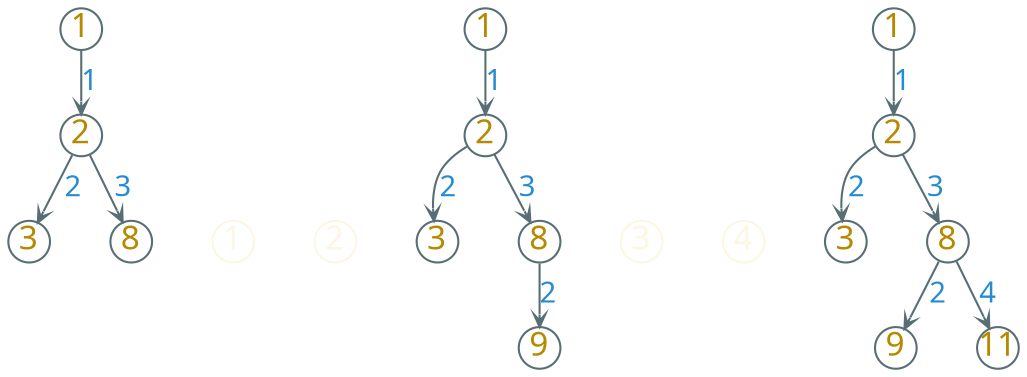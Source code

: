 digraph g {
    bgcolor=transparent
    rankdir=TB
    graph [nodesep=0.4, ranksep=0.1]
    node [shape=circle, fixedsize=true, width=0.28, color="#586e75", fontcolor="#b58900", fontsize=16, fontname="LXGWWenKai"]
    edge [arrowhead=vee, color="#586e75", fontcolor="#268bd2", fontsize=14, fontname="LXGWWenKai" arrowsize=0.6]

    n1 [label=1]
    n2 [label=2]
    n3 [label=3]
    n4 [label=8]

    n1 -> n2 [label="1"]
    n2 -> n3 [label="2"]
    n2 -> n4 [label="3"]

    node [color="#fdf6e3", fontcolor="#fdf6e3"]

    1, 2

    node [color="#586e75", fontcolor="#b58900"]
    
    n5 [label=1]
    n6 [label=2]
    n7 [label=3]
    n8 [label=8]
    n9 [label=9]

    n5 -> n6 [label="1"]
    n6 -> n7 [label="2"]
    n6 -> n8 [label="3"]
    n8 -> n9 [label="2"]

    node [color="#fdf6e3", fontcolor="#fdf6e3"]

    3, 4

    node [color="#586e75", fontcolor="#b58900"]

    {rank="same"; n3; n4; 1; 2; 3; 4} 

    n10 [label=1]
    n11 [label=2]
    n12 [label=3]
    n13 [label=8]
    n14 [label=9]
    n15 [label=11]

    n10 -> n11 [label="1"]
    n11 -> n12 [label="2"]
    n11 -> n13 [label="3"]
    n13 -> n14 [label="2"]
    n13 -> n15 [label="4"]
}